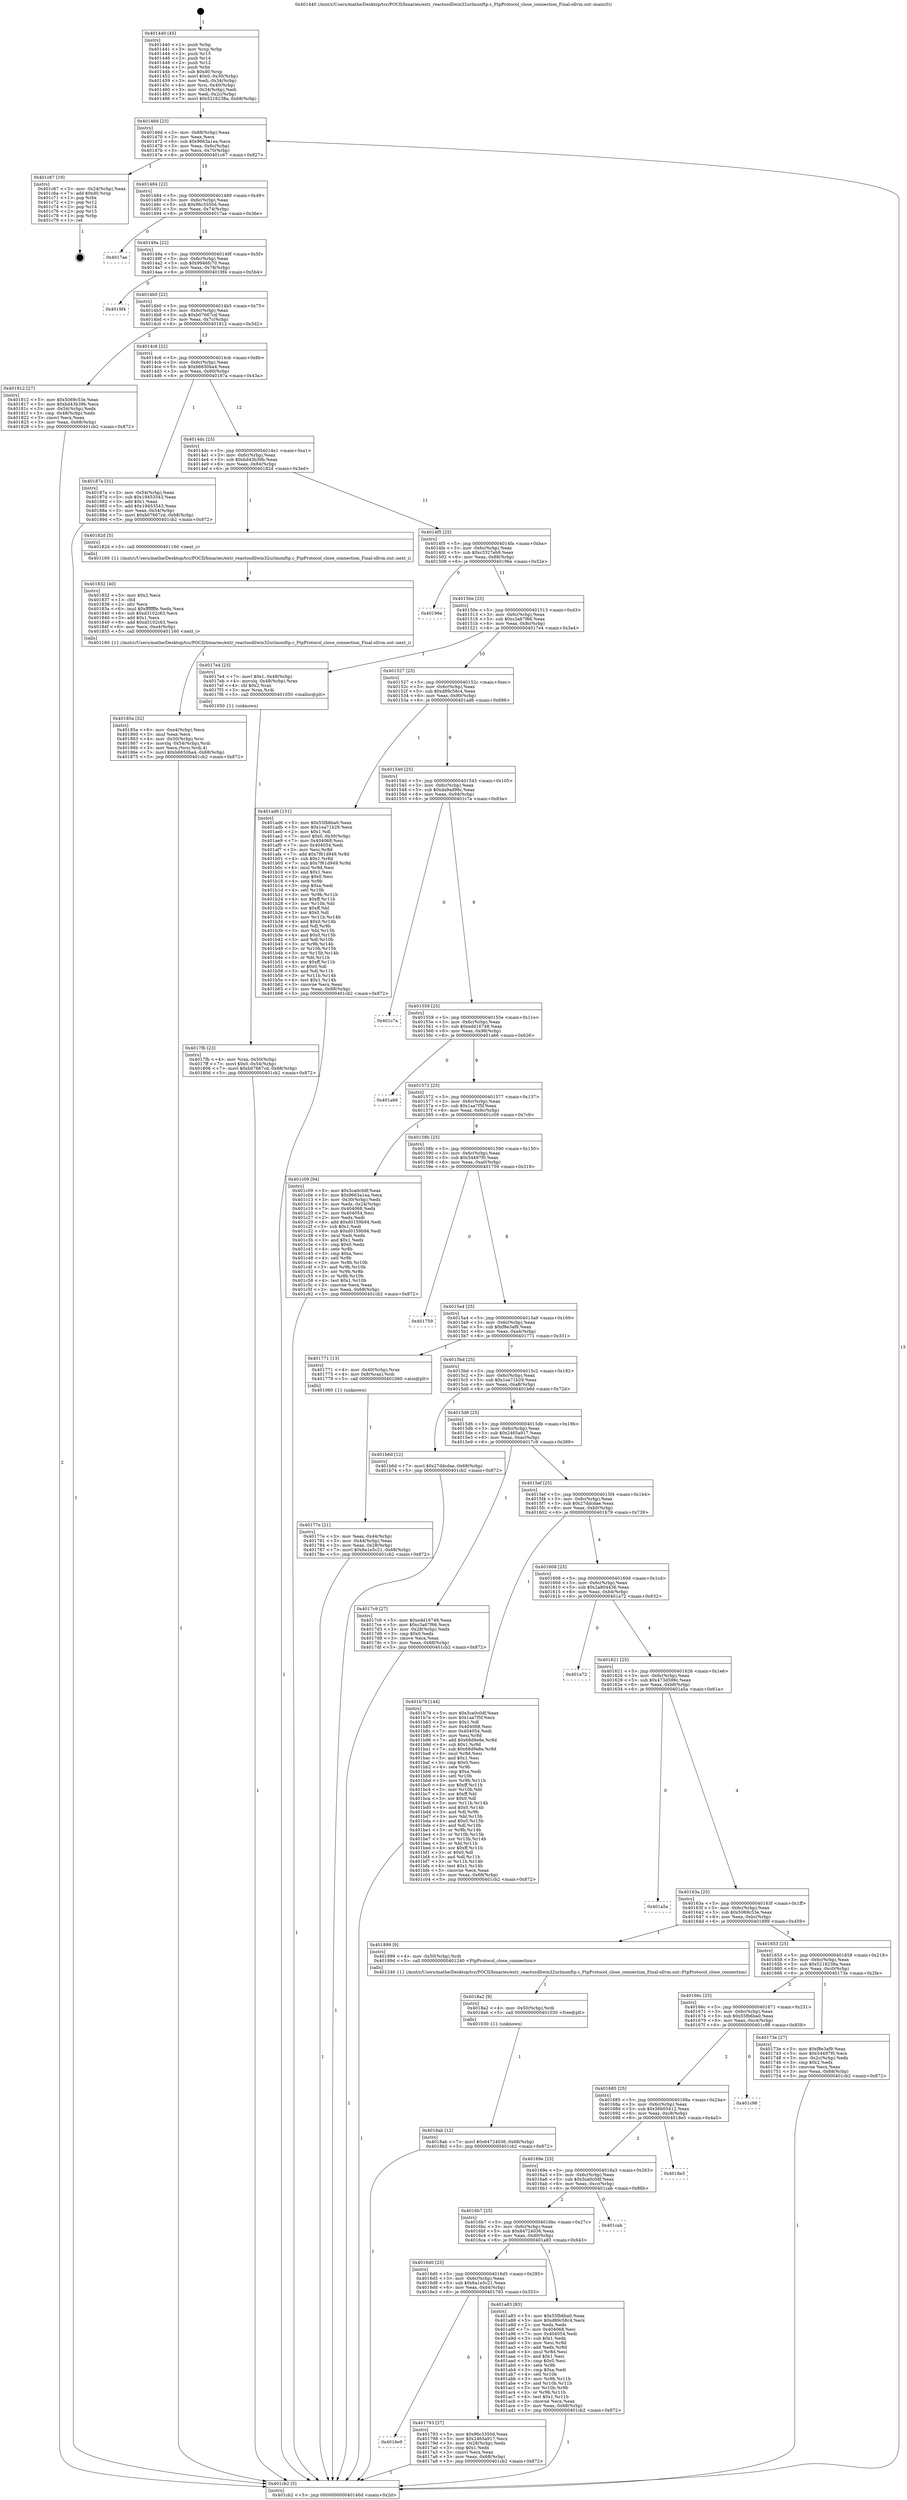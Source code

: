 digraph "0x401440" {
  label = "0x401440 (/mnt/c/Users/mathe/Desktop/tcc/POCII/binaries/extr_reactosdllwin32urlmonftp.c_FtpProtocol_close_connection_Final-ollvm.out::main(0))"
  labelloc = "t"
  node[shape=record]

  Entry [label="",width=0.3,height=0.3,shape=circle,fillcolor=black,style=filled]
  "0x40146d" [label="{
     0x40146d [23]\l
     | [instrs]\l
     &nbsp;&nbsp;0x40146d \<+3\>: mov -0x68(%rbp),%eax\l
     &nbsp;&nbsp;0x401470 \<+2\>: mov %eax,%ecx\l
     &nbsp;&nbsp;0x401472 \<+6\>: sub $0x9663a1ea,%ecx\l
     &nbsp;&nbsp;0x401478 \<+3\>: mov %eax,-0x6c(%rbp)\l
     &nbsp;&nbsp;0x40147b \<+3\>: mov %ecx,-0x70(%rbp)\l
     &nbsp;&nbsp;0x40147e \<+6\>: je 0000000000401c67 \<main+0x827\>\l
  }"]
  "0x401c67" [label="{
     0x401c67 [19]\l
     | [instrs]\l
     &nbsp;&nbsp;0x401c67 \<+3\>: mov -0x24(%rbp),%eax\l
     &nbsp;&nbsp;0x401c6a \<+7\>: add $0xd0,%rsp\l
     &nbsp;&nbsp;0x401c71 \<+1\>: pop %rbx\l
     &nbsp;&nbsp;0x401c72 \<+2\>: pop %r12\l
     &nbsp;&nbsp;0x401c74 \<+2\>: pop %r14\l
     &nbsp;&nbsp;0x401c76 \<+2\>: pop %r15\l
     &nbsp;&nbsp;0x401c78 \<+1\>: pop %rbp\l
     &nbsp;&nbsp;0x401c79 \<+1\>: ret\l
  }"]
  "0x401484" [label="{
     0x401484 [22]\l
     | [instrs]\l
     &nbsp;&nbsp;0x401484 \<+5\>: jmp 0000000000401489 \<main+0x49\>\l
     &nbsp;&nbsp;0x401489 \<+3\>: mov -0x6c(%rbp),%eax\l
     &nbsp;&nbsp;0x40148c \<+5\>: sub $0x96c3350d,%eax\l
     &nbsp;&nbsp;0x401491 \<+3\>: mov %eax,-0x74(%rbp)\l
     &nbsp;&nbsp;0x401494 \<+6\>: je 00000000004017ae \<main+0x36e\>\l
  }"]
  Exit [label="",width=0.3,height=0.3,shape=circle,fillcolor=black,style=filled,peripheries=2]
  "0x4017ae" [label="{
     0x4017ae\l
  }", style=dashed]
  "0x40149a" [label="{
     0x40149a [22]\l
     | [instrs]\l
     &nbsp;&nbsp;0x40149a \<+5\>: jmp 000000000040149f \<main+0x5f\>\l
     &nbsp;&nbsp;0x40149f \<+3\>: mov -0x6c(%rbp),%eax\l
     &nbsp;&nbsp;0x4014a2 \<+5\>: sub $0x9946fc70,%eax\l
     &nbsp;&nbsp;0x4014a7 \<+3\>: mov %eax,-0x78(%rbp)\l
     &nbsp;&nbsp;0x4014aa \<+6\>: je 00000000004019f4 \<main+0x5b4\>\l
  }"]
  "0x4018ab" [label="{
     0x4018ab [12]\l
     | [instrs]\l
     &nbsp;&nbsp;0x4018ab \<+7\>: movl $0x64724036,-0x68(%rbp)\l
     &nbsp;&nbsp;0x4018b2 \<+5\>: jmp 0000000000401cb2 \<main+0x872\>\l
  }"]
  "0x4019f4" [label="{
     0x4019f4\l
  }", style=dashed]
  "0x4014b0" [label="{
     0x4014b0 [22]\l
     | [instrs]\l
     &nbsp;&nbsp;0x4014b0 \<+5\>: jmp 00000000004014b5 \<main+0x75\>\l
     &nbsp;&nbsp;0x4014b5 \<+3\>: mov -0x6c(%rbp),%eax\l
     &nbsp;&nbsp;0x4014b8 \<+5\>: sub $0xb07667cd,%eax\l
     &nbsp;&nbsp;0x4014bd \<+3\>: mov %eax,-0x7c(%rbp)\l
     &nbsp;&nbsp;0x4014c0 \<+6\>: je 0000000000401812 \<main+0x3d2\>\l
  }"]
  "0x4018a2" [label="{
     0x4018a2 [9]\l
     | [instrs]\l
     &nbsp;&nbsp;0x4018a2 \<+4\>: mov -0x50(%rbp),%rdi\l
     &nbsp;&nbsp;0x4018a6 \<+5\>: call 0000000000401030 \<free@plt\>\l
     | [calls]\l
     &nbsp;&nbsp;0x401030 \{1\} (unknown)\l
  }"]
  "0x401812" [label="{
     0x401812 [27]\l
     | [instrs]\l
     &nbsp;&nbsp;0x401812 \<+5\>: mov $0x5069c53e,%eax\l
     &nbsp;&nbsp;0x401817 \<+5\>: mov $0xbd43b39b,%ecx\l
     &nbsp;&nbsp;0x40181c \<+3\>: mov -0x54(%rbp),%edx\l
     &nbsp;&nbsp;0x40181f \<+3\>: cmp -0x48(%rbp),%edx\l
     &nbsp;&nbsp;0x401822 \<+3\>: cmovl %ecx,%eax\l
     &nbsp;&nbsp;0x401825 \<+3\>: mov %eax,-0x68(%rbp)\l
     &nbsp;&nbsp;0x401828 \<+5\>: jmp 0000000000401cb2 \<main+0x872\>\l
  }"]
  "0x4014c6" [label="{
     0x4014c6 [22]\l
     | [instrs]\l
     &nbsp;&nbsp;0x4014c6 \<+5\>: jmp 00000000004014cb \<main+0x8b\>\l
     &nbsp;&nbsp;0x4014cb \<+3\>: mov -0x6c(%rbp),%eax\l
     &nbsp;&nbsp;0x4014ce \<+5\>: sub $0xb6650ba4,%eax\l
     &nbsp;&nbsp;0x4014d3 \<+3\>: mov %eax,-0x80(%rbp)\l
     &nbsp;&nbsp;0x4014d6 \<+6\>: je 000000000040187a \<main+0x43a\>\l
  }"]
  "0x40185a" [label="{
     0x40185a [32]\l
     | [instrs]\l
     &nbsp;&nbsp;0x40185a \<+6\>: mov -0xe4(%rbp),%ecx\l
     &nbsp;&nbsp;0x401860 \<+3\>: imul %eax,%ecx\l
     &nbsp;&nbsp;0x401863 \<+4\>: mov -0x50(%rbp),%rsi\l
     &nbsp;&nbsp;0x401867 \<+4\>: movslq -0x54(%rbp),%rdi\l
     &nbsp;&nbsp;0x40186b \<+3\>: mov %ecx,(%rsi,%rdi,4)\l
     &nbsp;&nbsp;0x40186e \<+7\>: movl $0xb6650ba4,-0x68(%rbp)\l
     &nbsp;&nbsp;0x401875 \<+5\>: jmp 0000000000401cb2 \<main+0x872\>\l
  }"]
  "0x40187a" [label="{
     0x40187a [31]\l
     | [instrs]\l
     &nbsp;&nbsp;0x40187a \<+3\>: mov -0x54(%rbp),%eax\l
     &nbsp;&nbsp;0x40187d \<+5\>: sub $0x19453543,%eax\l
     &nbsp;&nbsp;0x401882 \<+3\>: add $0x1,%eax\l
     &nbsp;&nbsp;0x401885 \<+5\>: add $0x19453543,%eax\l
     &nbsp;&nbsp;0x40188a \<+3\>: mov %eax,-0x54(%rbp)\l
     &nbsp;&nbsp;0x40188d \<+7\>: movl $0xb07667cd,-0x68(%rbp)\l
     &nbsp;&nbsp;0x401894 \<+5\>: jmp 0000000000401cb2 \<main+0x872\>\l
  }"]
  "0x4014dc" [label="{
     0x4014dc [25]\l
     | [instrs]\l
     &nbsp;&nbsp;0x4014dc \<+5\>: jmp 00000000004014e1 \<main+0xa1\>\l
     &nbsp;&nbsp;0x4014e1 \<+3\>: mov -0x6c(%rbp),%eax\l
     &nbsp;&nbsp;0x4014e4 \<+5\>: sub $0xbd43b39b,%eax\l
     &nbsp;&nbsp;0x4014e9 \<+6\>: mov %eax,-0x84(%rbp)\l
     &nbsp;&nbsp;0x4014ef \<+6\>: je 000000000040182d \<main+0x3ed\>\l
  }"]
  "0x401832" [label="{
     0x401832 [40]\l
     | [instrs]\l
     &nbsp;&nbsp;0x401832 \<+5\>: mov $0x2,%ecx\l
     &nbsp;&nbsp;0x401837 \<+1\>: cltd\l
     &nbsp;&nbsp;0x401838 \<+2\>: idiv %ecx\l
     &nbsp;&nbsp;0x40183a \<+6\>: imul $0xfffffffe,%edx,%ecx\l
     &nbsp;&nbsp;0x401840 \<+6\>: sub $0xd3102c63,%ecx\l
     &nbsp;&nbsp;0x401846 \<+3\>: add $0x1,%ecx\l
     &nbsp;&nbsp;0x401849 \<+6\>: add $0xd3102c63,%ecx\l
     &nbsp;&nbsp;0x40184f \<+6\>: mov %ecx,-0xe4(%rbp)\l
     &nbsp;&nbsp;0x401855 \<+5\>: call 0000000000401160 \<next_i\>\l
     | [calls]\l
     &nbsp;&nbsp;0x401160 \{1\} (/mnt/c/Users/mathe/Desktop/tcc/POCII/binaries/extr_reactosdllwin32urlmonftp.c_FtpProtocol_close_connection_Final-ollvm.out::next_i)\l
  }"]
  "0x40182d" [label="{
     0x40182d [5]\l
     | [instrs]\l
     &nbsp;&nbsp;0x40182d \<+5\>: call 0000000000401160 \<next_i\>\l
     | [calls]\l
     &nbsp;&nbsp;0x401160 \{1\} (/mnt/c/Users/mathe/Desktop/tcc/POCII/binaries/extr_reactosdllwin32urlmonftp.c_FtpProtocol_close_connection_Final-ollvm.out::next_i)\l
  }"]
  "0x4014f5" [label="{
     0x4014f5 [25]\l
     | [instrs]\l
     &nbsp;&nbsp;0x4014f5 \<+5\>: jmp 00000000004014fa \<main+0xba\>\l
     &nbsp;&nbsp;0x4014fa \<+3\>: mov -0x6c(%rbp),%eax\l
     &nbsp;&nbsp;0x4014fd \<+5\>: sub $0xc3327eb9,%eax\l
     &nbsp;&nbsp;0x401502 \<+6\>: mov %eax,-0x88(%rbp)\l
     &nbsp;&nbsp;0x401508 \<+6\>: je 000000000040196e \<main+0x52e\>\l
  }"]
  "0x4017fb" [label="{
     0x4017fb [23]\l
     | [instrs]\l
     &nbsp;&nbsp;0x4017fb \<+4\>: mov %rax,-0x50(%rbp)\l
     &nbsp;&nbsp;0x4017ff \<+7\>: movl $0x0,-0x54(%rbp)\l
     &nbsp;&nbsp;0x401806 \<+7\>: movl $0xb07667cd,-0x68(%rbp)\l
     &nbsp;&nbsp;0x40180d \<+5\>: jmp 0000000000401cb2 \<main+0x872\>\l
  }"]
  "0x40196e" [label="{
     0x40196e\l
  }", style=dashed]
  "0x40150e" [label="{
     0x40150e [25]\l
     | [instrs]\l
     &nbsp;&nbsp;0x40150e \<+5\>: jmp 0000000000401513 \<main+0xd3\>\l
     &nbsp;&nbsp;0x401513 \<+3\>: mov -0x6c(%rbp),%eax\l
     &nbsp;&nbsp;0x401516 \<+5\>: sub $0xc3a67f66,%eax\l
     &nbsp;&nbsp;0x40151b \<+6\>: mov %eax,-0x8c(%rbp)\l
     &nbsp;&nbsp;0x401521 \<+6\>: je 00000000004017e4 \<main+0x3a4\>\l
  }"]
  "0x4016e9" [label="{
     0x4016e9\l
  }", style=dashed]
  "0x4017e4" [label="{
     0x4017e4 [23]\l
     | [instrs]\l
     &nbsp;&nbsp;0x4017e4 \<+7\>: movl $0x1,-0x48(%rbp)\l
     &nbsp;&nbsp;0x4017eb \<+4\>: movslq -0x48(%rbp),%rax\l
     &nbsp;&nbsp;0x4017ef \<+4\>: shl $0x2,%rax\l
     &nbsp;&nbsp;0x4017f3 \<+3\>: mov %rax,%rdi\l
     &nbsp;&nbsp;0x4017f6 \<+5\>: call 0000000000401050 \<malloc@plt\>\l
     | [calls]\l
     &nbsp;&nbsp;0x401050 \{1\} (unknown)\l
  }"]
  "0x401527" [label="{
     0x401527 [25]\l
     | [instrs]\l
     &nbsp;&nbsp;0x401527 \<+5\>: jmp 000000000040152c \<main+0xec\>\l
     &nbsp;&nbsp;0x40152c \<+3\>: mov -0x6c(%rbp),%eax\l
     &nbsp;&nbsp;0x40152f \<+5\>: sub $0xd89c58c4,%eax\l
     &nbsp;&nbsp;0x401534 \<+6\>: mov %eax,-0x90(%rbp)\l
     &nbsp;&nbsp;0x40153a \<+6\>: je 0000000000401ad6 \<main+0x696\>\l
  }"]
  "0x401793" [label="{
     0x401793 [27]\l
     | [instrs]\l
     &nbsp;&nbsp;0x401793 \<+5\>: mov $0x96c3350d,%eax\l
     &nbsp;&nbsp;0x401798 \<+5\>: mov $0x2465a917,%ecx\l
     &nbsp;&nbsp;0x40179d \<+3\>: mov -0x28(%rbp),%edx\l
     &nbsp;&nbsp;0x4017a0 \<+3\>: cmp $0x1,%edx\l
     &nbsp;&nbsp;0x4017a3 \<+3\>: cmovl %ecx,%eax\l
     &nbsp;&nbsp;0x4017a6 \<+3\>: mov %eax,-0x68(%rbp)\l
     &nbsp;&nbsp;0x4017a9 \<+5\>: jmp 0000000000401cb2 \<main+0x872\>\l
  }"]
  "0x401ad6" [label="{
     0x401ad6 [151]\l
     | [instrs]\l
     &nbsp;&nbsp;0x401ad6 \<+5\>: mov $0x55fb6ba0,%eax\l
     &nbsp;&nbsp;0x401adb \<+5\>: mov $0x1ea71b29,%ecx\l
     &nbsp;&nbsp;0x401ae0 \<+2\>: mov $0x1,%dl\l
     &nbsp;&nbsp;0x401ae2 \<+7\>: movl $0x0,-0x30(%rbp)\l
     &nbsp;&nbsp;0x401ae9 \<+7\>: mov 0x404068,%esi\l
     &nbsp;&nbsp;0x401af0 \<+7\>: mov 0x404054,%edi\l
     &nbsp;&nbsp;0x401af7 \<+3\>: mov %esi,%r8d\l
     &nbsp;&nbsp;0x401afa \<+7\>: add $0x7f61d949,%r8d\l
     &nbsp;&nbsp;0x401b01 \<+4\>: sub $0x1,%r8d\l
     &nbsp;&nbsp;0x401b05 \<+7\>: sub $0x7f61d949,%r8d\l
     &nbsp;&nbsp;0x401b0c \<+4\>: imul %r8d,%esi\l
     &nbsp;&nbsp;0x401b10 \<+3\>: and $0x1,%esi\l
     &nbsp;&nbsp;0x401b13 \<+3\>: cmp $0x0,%esi\l
     &nbsp;&nbsp;0x401b16 \<+4\>: sete %r9b\l
     &nbsp;&nbsp;0x401b1a \<+3\>: cmp $0xa,%edi\l
     &nbsp;&nbsp;0x401b1d \<+4\>: setl %r10b\l
     &nbsp;&nbsp;0x401b21 \<+3\>: mov %r9b,%r11b\l
     &nbsp;&nbsp;0x401b24 \<+4\>: xor $0xff,%r11b\l
     &nbsp;&nbsp;0x401b28 \<+3\>: mov %r10b,%bl\l
     &nbsp;&nbsp;0x401b2b \<+3\>: xor $0xff,%bl\l
     &nbsp;&nbsp;0x401b2e \<+3\>: xor $0x0,%dl\l
     &nbsp;&nbsp;0x401b31 \<+3\>: mov %r11b,%r14b\l
     &nbsp;&nbsp;0x401b34 \<+4\>: and $0x0,%r14b\l
     &nbsp;&nbsp;0x401b38 \<+3\>: and %dl,%r9b\l
     &nbsp;&nbsp;0x401b3b \<+3\>: mov %bl,%r15b\l
     &nbsp;&nbsp;0x401b3e \<+4\>: and $0x0,%r15b\l
     &nbsp;&nbsp;0x401b42 \<+3\>: and %dl,%r10b\l
     &nbsp;&nbsp;0x401b45 \<+3\>: or %r9b,%r14b\l
     &nbsp;&nbsp;0x401b48 \<+3\>: or %r10b,%r15b\l
     &nbsp;&nbsp;0x401b4b \<+3\>: xor %r15b,%r14b\l
     &nbsp;&nbsp;0x401b4e \<+3\>: or %bl,%r11b\l
     &nbsp;&nbsp;0x401b51 \<+4\>: xor $0xff,%r11b\l
     &nbsp;&nbsp;0x401b55 \<+3\>: or $0x0,%dl\l
     &nbsp;&nbsp;0x401b58 \<+3\>: and %dl,%r11b\l
     &nbsp;&nbsp;0x401b5b \<+3\>: or %r11b,%r14b\l
     &nbsp;&nbsp;0x401b5e \<+4\>: test $0x1,%r14b\l
     &nbsp;&nbsp;0x401b62 \<+3\>: cmovne %ecx,%eax\l
     &nbsp;&nbsp;0x401b65 \<+3\>: mov %eax,-0x68(%rbp)\l
     &nbsp;&nbsp;0x401b68 \<+5\>: jmp 0000000000401cb2 \<main+0x872\>\l
  }"]
  "0x401540" [label="{
     0x401540 [25]\l
     | [instrs]\l
     &nbsp;&nbsp;0x401540 \<+5\>: jmp 0000000000401545 \<main+0x105\>\l
     &nbsp;&nbsp;0x401545 \<+3\>: mov -0x6c(%rbp),%eax\l
     &nbsp;&nbsp;0x401548 \<+5\>: sub $0xda9ad98c,%eax\l
     &nbsp;&nbsp;0x40154d \<+6\>: mov %eax,-0x94(%rbp)\l
     &nbsp;&nbsp;0x401553 \<+6\>: je 0000000000401c7a \<main+0x83a\>\l
  }"]
  "0x4016d0" [label="{
     0x4016d0 [25]\l
     | [instrs]\l
     &nbsp;&nbsp;0x4016d0 \<+5\>: jmp 00000000004016d5 \<main+0x295\>\l
     &nbsp;&nbsp;0x4016d5 \<+3\>: mov -0x6c(%rbp),%eax\l
     &nbsp;&nbsp;0x4016d8 \<+5\>: sub $0x6a1e5c21,%eax\l
     &nbsp;&nbsp;0x4016dd \<+6\>: mov %eax,-0xd4(%rbp)\l
     &nbsp;&nbsp;0x4016e3 \<+6\>: je 0000000000401793 \<main+0x353\>\l
  }"]
  "0x401c7a" [label="{
     0x401c7a\l
  }", style=dashed]
  "0x401559" [label="{
     0x401559 [25]\l
     | [instrs]\l
     &nbsp;&nbsp;0x401559 \<+5\>: jmp 000000000040155e \<main+0x11e\>\l
     &nbsp;&nbsp;0x40155e \<+3\>: mov -0x6c(%rbp),%eax\l
     &nbsp;&nbsp;0x401561 \<+5\>: sub $0xedd16748,%eax\l
     &nbsp;&nbsp;0x401566 \<+6\>: mov %eax,-0x98(%rbp)\l
     &nbsp;&nbsp;0x40156c \<+6\>: je 0000000000401a66 \<main+0x626\>\l
  }"]
  "0x401a83" [label="{
     0x401a83 [83]\l
     | [instrs]\l
     &nbsp;&nbsp;0x401a83 \<+5\>: mov $0x55fb6ba0,%eax\l
     &nbsp;&nbsp;0x401a88 \<+5\>: mov $0xd89c58c4,%ecx\l
     &nbsp;&nbsp;0x401a8d \<+2\>: xor %edx,%edx\l
     &nbsp;&nbsp;0x401a8f \<+7\>: mov 0x404068,%esi\l
     &nbsp;&nbsp;0x401a96 \<+7\>: mov 0x404054,%edi\l
     &nbsp;&nbsp;0x401a9d \<+3\>: sub $0x1,%edx\l
     &nbsp;&nbsp;0x401aa0 \<+3\>: mov %esi,%r8d\l
     &nbsp;&nbsp;0x401aa3 \<+3\>: add %edx,%r8d\l
     &nbsp;&nbsp;0x401aa6 \<+4\>: imul %r8d,%esi\l
     &nbsp;&nbsp;0x401aaa \<+3\>: and $0x1,%esi\l
     &nbsp;&nbsp;0x401aad \<+3\>: cmp $0x0,%esi\l
     &nbsp;&nbsp;0x401ab0 \<+4\>: sete %r9b\l
     &nbsp;&nbsp;0x401ab4 \<+3\>: cmp $0xa,%edi\l
     &nbsp;&nbsp;0x401ab7 \<+4\>: setl %r10b\l
     &nbsp;&nbsp;0x401abb \<+3\>: mov %r9b,%r11b\l
     &nbsp;&nbsp;0x401abe \<+3\>: and %r10b,%r11b\l
     &nbsp;&nbsp;0x401ac1 \<+3\>: xor %r10b,%r9b\l
     &nbsp;&nbsp;0x401ac4 \<+3\>: or %r9b,%r11b\l
     &nbsp;&nbsp;0x401ac7 \<+4\>: test $0x1,%r11b\l
     &nbsp;&nbsp;0x401acb \<+3\>: cmovne %ecx,%eax\l
     &nbsp;&nbsp;0x401ace \<+3\>: mov %eax,-0x68(%rbp)\l
     &nbsp;&nbsp;0x401ad1 \<+5\>: jmp 0000000000401cb2 \<main+0x872\>\l
  }"]
  "0x401a66" [label="{
     0x401a66\l
  }", style=dashed]
  "0x401572" [label="{
     0x401572 [25]\l
     | [instrs]\l
     &nbsp;&nbsp;0x401572 \<+5\>: jmp 0000000000401577 \<main+0x137\>\l
     &nbsp;&nbsp;0x401577 \<+3\>: mov -0x6c(%rbp),%eax\l
     &nbsp;&nbsp;0x40157a \<+5\>: sub $0x1aa7f5f,%eax\l
     &nbsp;&nbsp;0x40157f \<+6\>: mov %eax,-0x9c(%rbp)\l
     &nbsp;&nbsp;0x401585 \<+6\>: je 0000000000401c09 \<main+0x7c9\>\l
  }"]
  "0x4016b7" [label="{
     0x4016b7 [25]\l
     | [instrs]\l
     &nbsp;&nbsp;0x4016b7 \<+5\>: jmp 00000000004016bc \<main+0x27c\>\l
     &nbsp;&nbsp;0x4016bc \<+3\>: mov -0x6c(%rbp),%eax\l
     &nbsp;&nbsp;0x4016bf \<+5\>: sub $0x64724036,%eax\l
     &nbsp;&nbsp;0x4016c4 \<+6\>: mov %eax,-0xd0(%rbp)\l
     &nbsp;&nbsp;0x4016ca \<+6\>: je 0000000000401a83 \<main+0x643\>\l
  }"]
  "0x401c09" [label="{
     0x401c09 [94]\l
     | [instrs]\l
     &nbsp;&nbsp;0x401c09 \<+5\>: mov $0x5ca0c0df,%eax\l
     &nbsp;&nbsp;0x401c0e \<+5\>: mov $0x9663a1ea,%ecx\l
     &nbsp;&nbsp;0x401c13 \<+3\>: mov -0x30(%rbp),%edx\l
     &nbsp;&nbsp;0x401c16 \<+3\>: mov %edx,-0x24(%rbp)\l
     &nbsp;&nbsp;0x401c19 \<+7\>: mov 0x404068,%edx\l
     &nbsp;&nbsp;0x401c20 \<+7\>: mov 0x404054,%esi\l
     &nbsp;&nbsp;0x401c27 \<+2\>: mov %edx,%edi\l
     &nbsp;&nbsp;0x401c29 \<+6\>: add $0xd0159b94,%edi\l
     &nbsp;&nbsp;0x401c2f \<+3\>: sub $0x1,%edi\l
     &nbsp;&nbsp;0x401c32 \<+6\>: sub $0xd0159b94,%edi\l
     &nbsp;&nbsp;0x401c38 \<+3\>: imul %edi,%edx\l
     &nbsp;&nbsp;0x401c3b \<+3\>: and $0x1,%edx\l
     &nbsp;&nbsp;0x401c3e \<+3\>: cmp $0x0,%edx\l
     &nbsp;&nbsp;0x401c41 \<+4\>: sete %r8b\l
     &nbsp;&nbsp;0x401c45 \<+3\>: cmp $0xa,%esi\l
     &nbsp;&nbsp;0x401c48 \<+4\>: setl %r9b\l
     &nbsp;&nbsp;0x401c4c \<+3\>: mov %r8b,%r10b\l
     &nbsp;&nbsp;0x401c4f \<+3\>: and %r9b,%r10b\l
     &nbsp;&nbsp;0x401c52 \<+3\>: xor %r9b,%r8b\l
     &nbsp;&nbsp;0x401c55 \<+3\>: or %r8b,%r10b\l
     &nbsp;&nbsp;0x401c58 \<+4\>: test $0x1,%r10b\l
     &nbsp;&nbsp;0x401c5c \<+3\>: cmovne %ecx,%eax\l
     &nbsp;&nbsp;0x401c5f \<+3\>: mov %eax,-0x68(%rbp)\l
     &nbsp;&nbsp;0x401c62 \<+5\>: jmp 0000000000401cb2 \<main+0x872\>\l
  }"]
  "0x40158b" [label="{
     0x40158b [25]\l
     | [instrs]\l
     &nbsp;&nbsp;0x40158b \<+5\>: jmp 0000000000401590 \<main+0x150\>\l
     &nbsp;&nbsp;0x401590 \<+3\>: mov -0x6c(%rbp),%eax\l
     &nbsp;&nbsp;0x401593 \<+5\>: sub $0x54497f0,%eax\l
     &nbsp;&nbsp;0x401598 \<+6\>: mov %eax,-0xa0(%rbp)\l
     &nbsp;&nbsp;0x40159e \<+6\>: je 0000000000401759 \<main+0x319\>\l
  }"]
  "0x401cab" [label="{
     0x401cab\l
  }", style=dashed]
  "0x401759" [label="{
     0x401759\l
  }", style=dashed]
  "0x4015a4" [label="{
     0x4015a4 [25]\l
     | [instrs]\l
     &nbsp;&nbsp;0x4015a4 \<+5\>: jmp 00000000004015a9 \<main+0x169\>\l
     &nbsp;&nbsp;0x4015a9 \<+3\>: mov -0x6c(%rbp),%eax\l
     &nbsp;&nbsp;0x4015ac \<+5\>: sub $0xf8e3af9,%eax\l
     &nbsp;&nbsp;0x4015b1 \<+6\>: mov %eax,-0xa4(%rbp)\l
     &nbsp;&nbsp;0x4015b7 \<+6\>: je 0000000000401771 \<main+0x331\>\l
  }"]
  "0x40169e" [label="{
     0x40169e [25]\l
     | [instrs]\l
     &nbsp;&nbsp;0x40169e \<+5\>: jmp 00000000004016a3 \<main+0x263\>\l
     &nbsp;&nbsp;0x4016a3 \<+3\>: mov -0x6c(%rbp),%eax\l
     &nbsp;&nbsp;0x4016a6 \<+5\>: sub $0x5ca0c0df,%eax\l
     &nbsp;&nbsp;0x4016ab \<+6\>: mov %eax,-0xcc(%rbp)\l
     &nbsp;&nbsp;0x4016b1 \<+6\>: je 0000000000401cab \<main+0x86b\>\l
  }"]
  "0x401771" [label="{
     0x401771 [13]\l
     | [instrs]\l
     &nbsp;&nbsp;0x401771 \<+4\>: mov -0x40(%rbp),%rax\l
     &nbsp;&nbsp;0x401775 \<+4\>: mov 0x8(%rax),%rdi\l
     &nbsp;&nbsp;0x401779 \<+5\>: call 0000000000401060 \<atoi@plt\>\l
     | [calls]\l
     &nbsp;&nbsp;0x401060 \{1\} (unknown)\l
  }"]
  "0x4015bd" [label="{
     0x4015bd [25]\l
     | [instrs]\l
     &nbsp;&nbsp;0x4015bd \<+5\>: jmp 00000000004015c2 \<main+0x182\>\l
     &nbsp;&nbsp;0x4015c2 \<+3\>: mov -0x6c(%rbp),%eax\l
     &nbsp;&nbsp;0x4015c5 \<+5\>: sub $0x1ea71b29,%eax\l
     &nbsp;&nbsp;0x4015ca \<+6\>: mov %eax,-0xa8(%rbp)\l
     &nbsp;&nbsp;0x4015d0 \<+6\>: je 0000000000401b6d \<main+0x72d\>\l
  }"]
  "0x4018e5" [label="{
     0x4018e5\l
  }", style=dashed]
  "0x401b6d" [label="{
     0x401b6d [12]\l
     | [instrs]\l
     &nbsp;&nbsp;0x401b6d \<+7\>: movl $0x27ddcdae,-0x68(%rbp)\l
     &nbsp;&nbsp;0x401b74 \<+5\>: jmp 0000000000401cb2 \<main+0x872\>\l
  }"]
  "0x4015d6" [label="{
     0x4015d6 [25]\l
     | [instrs]\l
     &nbsp;&nbsp;0x4015d6 \<+5\>: jmp 00000000004015db \<main+0x19b\>\l
     &nbsp;&nbsp;0x4015db \<+3\>: mov -0x6c(%rbp),%eax\l
     &nbsp;&nbsp;0x4015de \<+5\>: sub $0x2465a917,%eax\l
     &nbsp;&nbsp;0x4015e3 \<+6\>: mov %eax,-0xac(%rbp)\l
     &nbsp;&nbsp;0x4015e9 \<+6\>: je 00000000004017c9 \<main+0x389\>\l
  }"]
  "0x401685" [label="{
     0x401685 [25]\l
     | [instrs]\l
     &nbsp;&nbsp;0x401685 \<+5\>: jmp 000000000040168a \<main+0x24a\>\l
     &nbsp;&nbsp;0x40168a \<+3\>: mov -0x6c(%rbp),%eax\l
     &nbsp;&nbsp;0x40168d \<+5\>: sub $0x56b05412,%eax\l
     &nbsp;&nbsp;0x401692 \<+6\>: mov %eax,-0xc8(%rbp)\l
     &nbsp;&nbsp;0x401698 \<+6\>: je 00000000004018e5 \<main+0x4a5\>\l
  }"]
  "0x4017c9" [label="{
     0x4017c9 [27]\l
     | [instrs]\l
     &nbsp;&nbsp;0x4017c9 \<+5\>: mov $0xedd16748,%eax\l
     &nbsp;&nbsp;0x4017ce \<+5\>: mov $0xc3a67f66,%ecx\l
     &nbsp;&nbsp;0x4017d3 \<+3\>: mov -0x28(%rbp),%edx\l
     &nbsp;&nbsp;0x4017d6 \<+3\>: cmp $0x0,%edx\l
     &nbsp;&nbsp;0x4017d9 \<+3\>: cmove %ecx,%eax\l
     &nbsp;&nbsp;0x4017dc \<+3\>: mov %eax,-0x68(%rbp)\l
     &nbsp;&nbsp;0x4017df \<+5\>: jmp 0000000000401cb2 \<main+0x872\>\l
  }"]
  "0x4015ef" [label="{
     0x4015ef [25]\l
     | [instrs]\l
     &nbsp;&nbsp;0x4015ef \<+5\>: jmp 00000000004015f4 \<main+0x1b4\>\l
     &nbsp;&nbsp;0x4015f4 \<+3\>: mov -0x6c(%rbp),%eax\l
     &nbsp;&nbsp;0x4015f7 \<+5\>: sub $0x27ddcdae,%eax\l
     &nbsp;&nbsp;0x4015fc \<+6\>: mov %eax,-0xb0(%rbp)\l
     &nbsp;&nbsp;0x401602 \<+6\>: je 0000000000401b79 \<main+0x739\>\l
  }"]
  "0x401c98" [label="{
     0x401c98\l
  }", style=dashed]
  "0x401b79" [label="{
     0x401b79 [144]\l
     | [instrs]\l
     &nbsp;&nbsp;0x401b79 \<+5\>: mov $0x5ca0c0df,%eax\l
     &nbsp;&nbsp;0x401b7e \<+5\>: mov $0x1aa7f5f,%ecx\l
     &nbsp;&nbsp;0x401b83 \<+2\>: mov $0x1,%dl\l
     &nbsp;&nbsp;0x401b85 \<+7\>: mov 0x404068,%esi\l
     &nbsp;&nbsp;0x401b8c \<+7\>: mov 0x404054,%edi\l
     &nbsp;&nbsp;0x401b93 \<+3\>: mov %esi,%r8d\l
     &nbsp;&nbsp;0x401b96 \<+7\>: add $0x68d9e8e,%r8d\l
     &nbsp;&nbsp;0x401b9d \<+4\>: sub $0x1,%r8d\l
     &nbsp;&nbsp;0x401ba1 \<+7\>: sub $0x68d9e8e,%r8d\l
     &nbsp;&nbsp;0x401ba8 \<+4\>: imul %r8d,%esi\l
     &nbsp;&nbsp;0x401bac \<+3\>: and $0x1,%esi\l
     &nbsp;&nbsp;0x401baf \<+3\>: cmp $0x0,%esi\l
     &nbsp;&nbsp;0x401bb2 \<+4\>: sete %r9b\l
     &nbsp;&nbsp;0x401bb6 \<+3\>: cmp $0xa,%edi\l
     &nbsp;&nbsp;0x401bb9 \<+4\>: setl %r10b\l
     &nbsp;&nbsp;0x401bbd \<+3\>: mov %r9b,%r11b\l
     &nbsp;&nbsp;0x401bc0 \<+4\>: xor $0xff,%r11b\l
     &nbsp;&nbsp;0x401bc4 \<+3\>: mov %r10b,%bl\l
     &nbsp;&nbsp;0x401bc7 \<+3\>: xor $0xff,%bl\l
     &nbsp;&nbsp;0x401bca \<+3\>: xor $0x0,%dl\l
     &nbsp;&nbsp;0x401bcd \<+3\>: mov %r11b,%r14b\l
     &nbsp;&nbsp;0x401bd0 \<+4\>: and $0x0,%r14b\l
     &nbsp;&nbsp;0x401bd4 \<+3\>: and %dl,%r9b\l
     &nbsp;&nbsp;0x401bd7 \<+3\>: mov %bl,%r15b\l
     &nbsp;&nbsp;0x401bda \<+4\>: and $0x0,%r15b\l
     &nbsp;&nbsp;0x401bde \<+3\>: and %dl,%r10b\l
     &nbsp;&nbsp;0x401be1 \<+3\>: or %r9b,%r14b\l
     &nbsp;&nbsp;0x401be4 \<+3\>: or %r10b,%r15b\l
     &nbsp;&nbsp;0x401be7 \<+3\>: xor %r15b,%r14b\l
     &nbsp;&nbsp;0x401bea \<+3\>: or %bl,%r11b\l
     &nbsp;&nbsp;0x401bed \<+4\>: xor $0xff,%r11b\l
     &nbsp;&nbsp;0x401bf1 \<+3\>: or $0x0,%dl\l
     &nbsp;&nbsp;0x401bf4 \<+3\>: and %dl,%r11b\l
     &nbsp;&nbsp;0x401bf7 \<+3\>: or %r11b,%r14b\l
     &nbsp;&nbsp;0x401bfa \<+4\>: test $0x1,%r14b\l
     &nbsp;&nbsp;0x401bfe \<+3\>: cmovne %ecx,%eax\l
     &nbsp;&nbsp;0x401c01 \<+3\>: mov %eax,-0x68(%rbp)\l
     &nbsp;&nbsp;0x401c04 \<+5\>: jmp 0000000000401cb2 \<main+0x872\>\l
  }"]
  "0x401608" [label="{
     0x401608 [25]\l
     | [instrs]\l
     &nbsp;&nbsp;0x401608 \<+5\>: jmp 000000000040160d \<main+0x1cd\>\l
     &nbsp;&nbsp;0x40160d \<+3\>: mov -0x6c(%rbp),%eax\l
     &nbsp;&nbsp;0x401610 \<+5\>: sub $0x2a804436,%eax\l
     &nbsp;&nbsp;0x401615 \<+6\>: mov %eax,-0xb4(%rbp)\l
     &nbsp;&nbsp;0x40161b \<+6\>: je 0000000000401a72 \<main+0x632\>\l
  }"]
  "0x40177e" [label="{
     0x40177e [21]\l
     | [instrs]\l
     &nbsp;&nbsp;0x40177e \<+3\>: mov %eax,-0x44(%rbp)\l
     &nbsp;&nbsp;0x401781 \<+3\>: mov -0x44(%rbp),%eax\l
     &nbsp;&nbsp;0x401784 \<+3\>: mov %eax,-0x28(%rbp)\l
     &nbsp;&nbsp;0x401787 \<+7\>: movl $0x6a1e5c21,-0x68(%rbp)\l
     &nbsp;&nbsp;0x40178e \<+5\>: jmp 0000000000401cb2 \<main+0x872\>\l
  }"]
  "0x401a72" [label="{
     0x401a72\l
  }", style=dashed]
  "0x401621" [label="{
     0x401621 [25]\l
     | [instrs]\l
     &nbsp;&nbsp;0x401621 \<+5\>: jmp 0000000000401626 \<main+0x1e6\>\l
     &nbsp;&nbsp;0x401626 \<+3\>: mov -0x6c(%rbp),%eax\l
     &nbsp;&nbsp;0x401629 \<+5\>: sub $0x473d598c,%eax\l
     &nbsp;&nbsp;0x40162e \<+6\>: mov %eax,-0xb8(%rbp)\l
     &nbsp;&nbsp;0x401634 \<+6\>: je 0000000000401a5a \<main+0x61a\>\l
  }"]
  "0x401440" [label="{
     0x401440 [45]\l
     | [instrs]\l
     &nbsp;&nbsp;0x401440 \<+1\>: push %rbp\l
     &nbsp;&nbsp;0x401441 \<+3\>: mov %rsp,%rbp\l
     &nbsp;&nbsp;0x401444 \<+2\>: push %r15\l
     &nbsp;&nbsp;0x401446 \<+2\>: push %r14\l
     &nbsp;&nbsp;0x401448 \<+2\>: push %r12\l
     &nbsp;&nbsp;0x40144a \<+1\>: push %rbx\l
     &nbsp;&nbsp;0x40144b \<+7\>: sub $0xd0,%rsp\l
     &nbsp;&nbsp;0x401452 \<+7\>: movl $0x0,-0x30(%rbp)\l
     &nbsp;&nbsp;0x401459 \<+3\>: mov %edi,-0x34(%rbp)\l
     &nbsp;&nbsp;0x40145c \<+4\>: mov %rsi,-0x40(%rbp)\l
     &nbsp;&nbsp;0x401460 \<+3\>: mov -0x34(%rbp),%edi\l
     &nbsp;&nbsp;0x401463 \<+3\>: mov %edi,-0x2c(%rbp)\l
     &nbsp;&nbsp;0x401466 \<+7\>: movl $0x5216238a,-0x68(%rbp)\l
  }"]
  "0x401a5a" [label="{
     0x401a5a\l
  }", style=dashed]
  "0x40163a" [label="{
     0x40163a [25]\l
     | [instrs]\l
     &nbsp;&nbsp;0x40163a \<+5\>: jmp 000000000040163f \<main+0x1ff\>\l
     &nbsp;&nbsp;0x40163f \<+3\>: mov -0x6c(%rbp),%eax\l
     &nbsp;&nbsp;0x401642 \<+5\>: sub $0x5069c53e,%eax\l
     &nbsp;&nbsp;0x401647 \<+6\>: mov %eax,-0xbc(%rbp)\l
     &nbsp;&nbsp;0x40164d \<+6\>: je 0000000000401899 \<main+0x459\>\l
  }"]
  "0x401cb2" [label="{
     0x401cb2 [5]\l
     | [instrs]\l
     &nbsp;&nbsp;0x401cb2 \<+5\>: jmp 000000000040146d \<main+0x2d\>\l
  }"]
  "0x401899" [label="{
     0x401899 [9]\l
     | [instrs]\l
     &nbsp;&nbsp;0x401899 \<+4\>: mov -0x50(%rbp),%rdi\l
     &nbsp;&nbsp;0x40189d \<+5\>: call 0000000000401240 \<FtpProtocol_close_connection\>\l
     | [calls]\l
     &nbsp;&nbsp;0x401240 \{1\} (/mnt/c/Users/mathe/Desktop/tcc/POCII/binaries/extr_reactosdllwin32urlmonftp.c_FtpProtocol_close_connection_Final-ollvm.out::FtpProtocol_close_connection)\l
  }"]
  "0x401653" [label="{
     0x401653 [25]\l
     | [instrs]\l
     &nbsp;&nbsp;0x401653 \<+5\>: jmp 0000000000401658 \<main+0x218\>\l
     &nbsp;&nbsp;0x401658 \<+3\>: mov -0x6c(%rbp),%eax\l
     &nbsp;&nbsp;0x40165b \<+5\>: sub $0x5216238a,%eax\l
     &nbsp;&nbsp;0x401660 \<+6\>: mov %eax,-0xc0(%rbp)\l
     &nbsp;&nbsp;0x401666 \<+6\>: je 000000000040173e \<main+0x2fe\>\l
  }"]
  "0x40166c" [label="{
     0x40166c [25]\l
     | [instrs]\l
     &nbsp;&nbsp;0x40166c \<+5\>: jmp 0000000000401671 \<main+0x231\>\l
     &nbsp;&nbsp;0x401671 \<+3\>: mov -0x6c(%rbp),%eax\l
     &nbsp;&nbsp;0x401674 \<+5\>: sub $0x55fb6ba0,%eax\l
     &nbsp;&nbsp;0x401679 \<+6\>: mov %eax,-0xc4(%rbp)\l
     &nbsp;&nbsp;0x40167f \<+6\>: je 0000000000401c98 \<main+0x858\>\l
  }"]
  "0x40173e" [label="{
     0x40173e [27]\l
     | [instrs]\l
     &nbsp;&nbsp;0x40173e \<+5\>: mov $0xf8e3af9,%eax\l
     &nbsp;&nbsp;0x401743 \<+5\>: mov $0x54497f0,%ecx\l
     &nbsp;&nbsp;0x401748 \<+3\>: mov -0x2c(%rbp),%edx\l
     &nbsp;&nbsp;0x40174b \<+3\>: cmp $0x2,%edx\l
     &nbsp;&nbsp;0x40174e \<+3\>: cmovne %ecx,%eax\l
     &nbsp;&nbsp;0x401751 \<+3\>: mov %eax,-0x68(%rbp)\l
     &nbsp;&nbsp;0x401754 \<+5\>: jmp 0000000000401cb2 \<main+0x872\>\l
  }"]
  Entry -> "0x401440" [label=" 1"]
  "0x40146d" -> "0x401c67" [label=" 1"]
  "0x40146d" -> "0x401484" [label=" 15"]
  "0x401c67" -> Exit [label=" 1"]
  "0x401484" -> "0x4017ae" [label=" 0"]
  "0x401484" -> "0x40149a" [label=" 15"]
  "0x401c09" -> "0x401cb2" [label=" 1"]
  "0x40149a" -> "0x4019f4" [label=" 0"]
  "0x40149a" -> "0x4014b0" [label=" 15"]
  "0x401b79" -> "0x401cb2" [label=" 1"]
  "0x4014b0" -> "0x401812" [label=" 2"]
  "0x4014b0" -> "0x4014c6" [label=" 13"]
  "0x401b6d" -> "0x401cb2" [label=" 1"]
  "0x4014c6" -> "0x40187a" [label=" 1"]
  "0x4014c6" -> "0x4014dc" [label=" 12"]
  "0x401ad6" -> "0x401cb2" [label=" 1"]
  "0x4014dc" -> "0x40182d" [label=" 1"]
  "0x4014dc" -> "0x4014f5" [label=" 11"]
  "0x401a83" -> "0x401cb2" [label=" 1"]
  "0x4014f5" -> "0x40196e" [label=" 0"]
  "0x4014f5" -> "0x40150e" [label=" 11"]
  "0x4018ab" -> "0x401cb2" [label=" 1"]
  "0x40150e" -> "0x4017e4" [label=" 1"]
  "0x40150e" -> "0x401527" [label=" 10"]
  "0x4018a2" -> "0x4018ab" [label=" 1"]
  "0x401527" -> "0x401ad6" [label=" 1"]
  "0x401527" -> "0x401540" [label=" 9"]
  "0x401899" -> "0x4018a2" [label=" 1"]
  "0x401540" -> "0x401c7a" [label=" 0"]
  "0x401540" -> "0x401559" [label=" 9"]
  "0x40185a" -> "0x401cb2" [label=" 1"]
  "0x401559" -> "0x401a66" [label=" 0"]
  "0x401559" -> "0x401572" [label=" 9"]
  "0x401832" -> "0x40185a" [label=" 1"]
  "0x401572" -> "0x401c09" [label=" 1"]
  "0x401572" -> "0x40158b" [label=" 8"]
  "0x401812" -> "0x401cb2" [label=" 2"]
  "0x40158b" -> "0x401759" [label=" 0"]
  "0x40158b" -> "0x4015a4" [label=" 8"]
  "0x4017fb" -> "0x401cb2" [label=" 1"]
  "0x4015a4" -> "0x401771" [label=" 1"]
  "0x4015a4" -> "0x4015bd" [label=" 7"]
  "0x4017c9" -> "0x401cb2" [label=" 1"]
  "0x4015bd" -> "0x401b6d" [label=" 1"]
  "0x4015bd" -> "0x4015d6" [label=" 6"]
  "0x401793" -> "0x401cb2" [label=" 1"]
  "0x4015d6" -> "0x4017c9" [label=" 1"]
  "0x4015d6" -> "0x4015ef" [label=" 5"]
  "0x4016d0" -> "0x401793" [label=" 1"]
  "0x4015ef" -> "0x401b79" [label=" 1"]
  "0x4015ef" -> "0x401608" [label=" 4"]
  "0x40187a" -> "0x401cb2" [label=" 1"]
  "0x401608" -> "0x401a72" [label=" 0"]
  "0x401608" -> "0x401621" [label=" 4"]
  "0x4016b7" -> "0x401a83" [label=" 1"]
  "0x401621" -> "0x401a5a" [label=" 0"]
  "0x401621" -> "0x40163a" [label=" 4"]
  "0x40182d" -> "0x401832" [label=" 1"]
  "0x40163a" -> "0x401899" [label=" 1"]
  "0x40163a" -> "0x401653" [label=" 3"]
  "0x40169e" -> "0x4016b7" [label=" 2"]
  "0x401653" -> "0x40173e" [label=" 1"]
  "0x401653" -> "0x40166c" [label=" 2"]
  "0x40173e" -> "0x401cb2" [label=" 1"]
  "0x401440" -> "0x40146d" [label=" 1"]
  "0x401cb2" -> "0x40146d" [label=" 15"]
  "0x401771" -> "0x40177e" [label=" 1"]
  "0x40177e" -> "0x401cb2" [label=" 1"]
  "0x4016b7" -> "0x4016d0" [label=" 1"]
  "0x40166c" -> "0x401c98" [label=" 0"]
  "0x40166c" -> "0x401685" [label=" 2"]
  "0x4016d0" -> "0x4016e9" [label=" 0"]
  "0x401685" -> "0x4018e5" [label=" 0"]
  "0x401685" -> "0x40169e" [label=" 2"]
  "0x4017e4" -> "0x4017fb" [label=" 1"]
  "0x40169e" -> "0x401cab" [label=" 0"]
}
